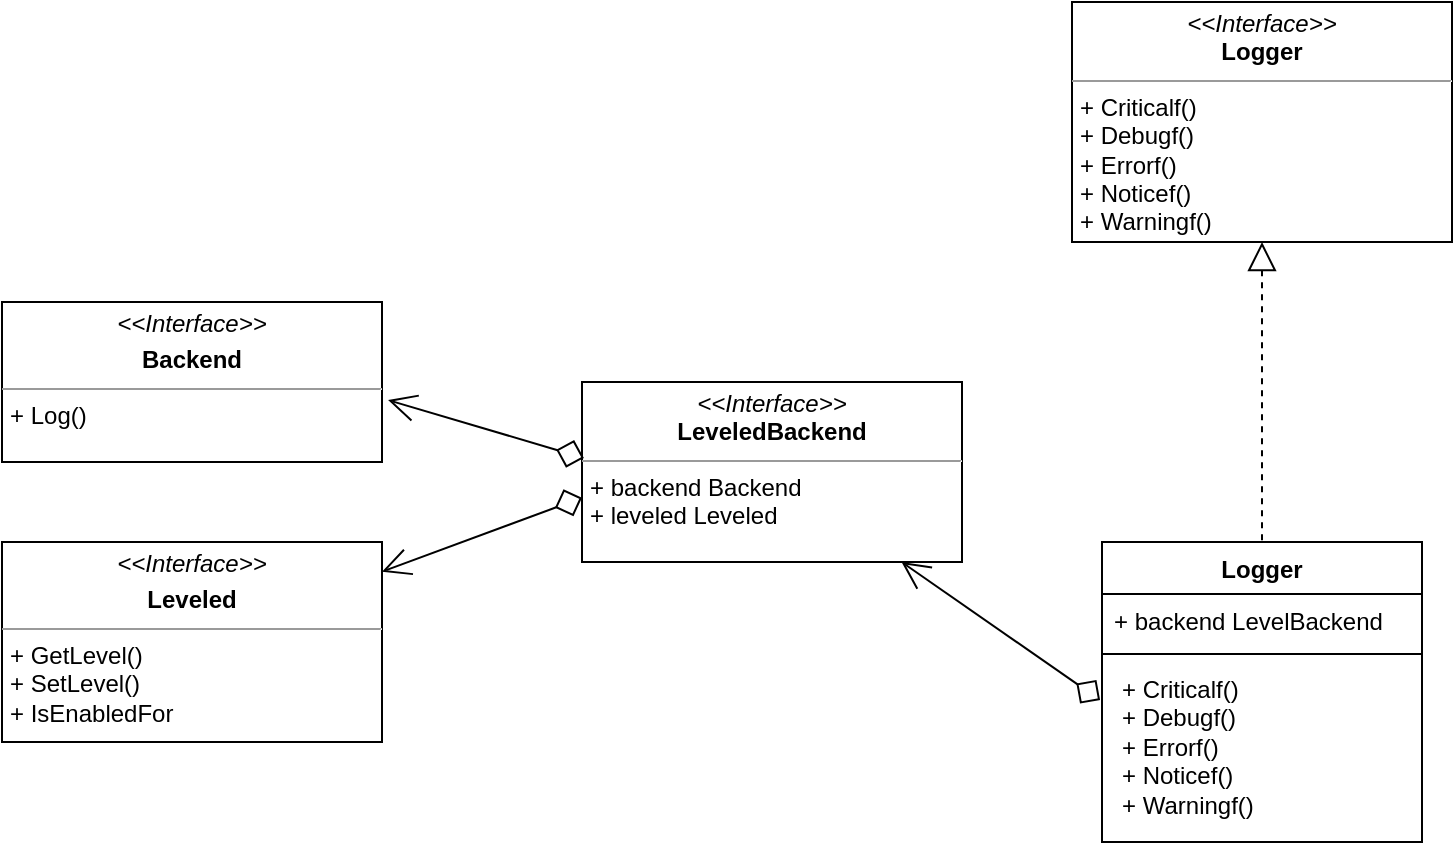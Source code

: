 <mxfile version="21.6.2" type="github">
  <diagram name="第 1 页" id="C8F_8G8UbAYyNVF-1tt0">
    <mxGraphModel dx="1468" dy="700" grid="1" gridSize="10" guides="1" tooltips="1" connect="1" arrows="1" fold="1" page="1" pageScale="1" pageWidth="827" pageHeight="1169" math="0" shadow="0">
      <root>
        <mxCell id="0" />
        <mxCell id="1" parent="0" />
        <mxCell id="jlT5fo8M9xFSbZz8VViN-14" style="edgeStyle=orthogonalEdgeStyle;rounded=0;orthogonalLoop=1;jettySize=auto;html=1;entryX=0.5;entryY=0;entryDx=0;entryDy=0;dashed=1;endArrow=none;endFill=0;startArrow=block;startFill=0;endSize=8;startSize=12;" edge="1" parent="1" source="jlT5fo8M9xFSbZz8VViN-1" target="jlT5fo8M9xFSbZz8VViN-2">
          <mxGeometry relative="1" as="geometry" />
        </mxCell>
        <mxCell id="jlT5fo8M9xFSbZz8VViN-1" value="&lt;p style=&quot;margin:0px;margin-top:4px;text-align:center;&quot;&gt;&lt;i&gt;&amp;lt;&amp;lt;Interface&amp;gt;&amp;gt;&lt;/i&gt;&lt;br&gt;&lt;b&gt;Logger&lt;/b&gt;&lt;/p&gt;&lt;hr size=&quot;1&quot;&gt;&lt;p style=&quot;margin:0px;margin-left:4px;&quot;&gt;+ Criticalf()&lt;/p&gt;&lt;p style=&quot;margin:0px;margin-left:4px;&quot;&gt;+ Debugf()&lt;/p&gt;&lt;p style=&quot;margin:0px;margin-left:4px;&quot;&gt;+ Errorf()&lt;/p&gt;&lt;p style=&quot;margin:0px;margin-left:4px;&quot;&gt;+ Noticef()&lt;/p&gt;&lt;p style=&quot;margin:0px;margin-left:4px;&quot;&gt;+ Warningf()&lt;/p&gt;" style="verticalAlign=top;align=left;overflow=fill;fontSize=12;fontFamily=Helvetica;html=1;whiteSpace=wrap;" vertex="1" parent="1">
          <mxGeometry x="545" y="20" width="190" height="120" as="geometry" />
        </mxCell>
        <mxCell id="jlT5fo8M9xFSbZz8VViN-2" value="Logger" style="swimlane;fontStyle=1;align=center;verticalAlign=top;childLayout=stackLayout;horizontal=1;startSize=26;horizontalStack=0;resizeParent=1;resizeParentMax=0;resizeLast=0;collapsible=1;marginBottom=0;whiteSpace=wrap;html=1;" vertex="1" parent="1">
          <mxGeometry x="560" y="290" width="160" height="150" as="geometry" />
        </mxCell>
        <mxCell id="jlT5fo8M9xFSbZz8VViN-3" value="+ backend LevelBackend" style="text;strokeColor=none;fillColor=none;align=left;verticalAlign=top;spacingLeft=4;spacingRight=4;overflow=hidden;rotatable=0;points=[[0,0.5],[1,0.5]];portConstraint=eastwest;whiteSpace=wrap;html=1;" vertex="1" parent="jlT5fo8M9xFSbZz8VViN-2">
          <mxGeometry y="26" width="160" height="26" as="geometry" />
        </mxCell>
        <mxCell id="jlT5fo8M9xFSbZz8VViN-4" value="" style="line;strokeWidth=1;fillColor=none;align=left;verticalAlign=middle;spacingTop=-1;spacingLeft=3;spacingRight=3;rotatable=0;labelPosition=right;points=[];portConstraint=eastwest;strokeColor=inherit;" vertex="1" parent="jlT5fo8M9xFSbZz8VViN-2">
          <mxGeometry y="52" width="160" height="8" as="geometry" />
        </mxCell>
        <mxCell id="jlT5fo8M9xFSbZz8VViN-5" value="&lt;p style=&quot;border-color: var(--border-color); margin: 0px 0px 0px 4px;&quot;&gt;+ Criticalf()&lt;/p&gt;&lt;p style=&quot;border-color: var(--border-color); margin: 0px 0px 0px 4px;&quot;&gt;+ Debugf()&lt;/p&gt;&lt;p style=&quot;border-color: var(--border-color); margin: 0px 0px 0px 4px;&quot;&gt;+ Errorf()&lt;/p&gt;&lt;p style=&quot;border-color: var(--border-color); margin: 0px 0px 0px 4px;&quot;&gt;+ Noticef()&lt;/p&gt;&lt;p style=&quot;border-color: var(--border-color); margin: 0px 0px 0px 4px;&quot;&gt;+ Warningf()&lt;/p&gt;" style="text;strokeColor=none;fillColor=none;align=left;verticalAlign=top;spacingLeft=4;spacingRight=4;overflow=hidden;rotatable=0;points=[[0,0.5],[1,0.5]];portConstraint=eastwest;whiteSpace=wrap;html=1;" vertex="1" parent="jlT5fo8M9xFSbZz8VViN-2">
          <mxGeometry y="60" width="160" height="90" as="geometry" />
        </mxCell>
        <mxCell id="jlT5fo8M9xFSbZz8VViN-13" style="rounded=0;orthogonalLoop=1;jettySize=auto;html=1;entryX=-0.006;entryY=0.211;entryDx=0;entryDy=0;entryPerimeter=0;endArrow=diamond;endFill=0;startArrow=open;startFill=0;endSize=12;startSize=12;" edge="1" parent="1" source="jlT5fo8M9xFSbZz8VViN-6" target="jlT5fo8M9xFSbZz8VViN-5">
          <mxGeometry relative="1" as="geometry" />
        </mxCell>
        <mxCell id="jlT5fo8M9xFSbZz8VViN-6" value="&lt;p style=&quot;margin:0px;margin-top:4px;text-align:center;&quot;&gt;&lt;i&gt;&amp;lt;&amp;lt;Interface&amp;gt;&amp;gt;&lt;/i&gt;&lt;br&gt;&lt;b&gt;LeveledBackend&lt;/b&gt;&lt;/p&gt;&lt;hr size=&quot;1&quot;&gt;&lt;p style=&quot;margin:0px;margin-left:4px;&quot;&gt;+ backend Backend&lt;br&gt;+ leveled Leveled&lt;/p&gt;" style="verticalAlign=top;align=left;overflow=fill;fontSize=12;fontFamily=Helvetica;html=1;whiteSpace=wrap;" vertex="1" parent="1">
          <mxGeometry x="300" y="210" width="190" height="90" as="geometry" />
        </mxCell>
        <mxCell id="jlT5fo8M9xFSbZz8VViN-10" style="rounded=0;orthogonalLoop=1;jettySize=auto;html=1;entryX=0.005;entryY=0.422;entryDx=0;entryDy=0;entryPerimeter=0;exitX=1.016;exitY=0.613;exitDx=0;exitDy=0;exitPerimeter=0;endArrow=diamond;endFill=0;startArrow=open;startFill=0;endSize=12;startSize=12;" edge="1" parent="1" source="jlT5fo8M9xFSbZz8VViN-8" target="jlT5fo8M9xFSbZz8VViN-6">
          <mxGeometry relative="1" as="geometry" />
        </mxCell>
        <mxCell id="jlT5fo8M9xFSbZz8VViN-8" value="&lt;p style=&quot;margin:0px;margin-top:4px;text-align:center;&quot;&gt;&lt;i&gt;&amp;lt;&amp;lt;Interface&amp;gt;&amp;gt;&lt;/i&gt;&lt;/p&gt;&lt;p style=&quot;margin:0px;margin-top:4px;text-align:center;&quot;&gt;&lt;b&gt;Backend&lt;/b&gt;&lt;/p&gt;&lt;hr size=&quot;1&quot;&gt;&lt;p style=&quot;margin:0px;margin-left:4px;&quot;&gt;+ Log()&lt;br&gt;&lt;/p&gt;" style="verticalAlign=top;align=left;overflow=fill;fontSize=12;fontFamily=Helvetica;html=1;whiteSpace=wrap;" vertex="1" parent="1">
          <mxGeometry x="10" y="170" width="190" height="80" as="geometry" />
        </mxCell>
        <mxCell id="jlT5fo8M9xFSbZz8VViN-11" style="rounded=0;orthogonalLoop=1;jettySize=auto;html=1;entryX=0;entryY=0.643;entryDx=0;entryDy=0;entryPerimeter=0;endArrow=diamond;endFill=0;endSize=12;startArrow=open;startFill=0;startSize=12;" edge="1" parent="1" source="jlT5fo8M9xFSbZz8VViN-9" target="jlT5fo8M9xFSbZz8VViN-6">
          <mxGeometry relative="1" as="geometry" />
        </mxCell>
        <mxCell id="jlT5fo8M9xFSbZz8VViN-9" value="&lt;p style=&quot;margin:0px;margin-top:4px;text-align:center;&quot;&gt;&lt;i&gt;&amp;lt;&amp;lt;Interface&amp;gt;&amp;gt;&lt;/i&gt;&lt;/p&gt;&lt;p style=&quot;margin:0px;margin-top:4px;text-align:center;&quot;&gt;&lt;b&gt;Leveled&lt;/b&gt;&lt;/p&gt;&lt;hr size=&quot;1&quot;&gt;&lt;p style=&quot;margin:0px;margin-left:4px;&quot;&gt;+ GetLevel()&lt;br&gt;&lt;/p&gt;&lt;p style=&quot;margin:0px;margin-left:4px;&quot;&gt;+ SetLevel()&lt;/p&gt;&lt;p style=&quot;margin:0px;margin-left:4px;&quot;&gt;+ IsEnabledFor&lt;/p&gt;&lt;p style=&quot;margin:0px;margin-left:4px;&quot;&gt;&lt;br&gt;&lt;/p&gt;" style="verticalAlign=top;align=left;overflow=fill;fontSize=12;fontFamily=Helvetica;html=1;whiteSpace=wrap;" vertex="1" parent="1">
          <mxGeometry x="10" y="290" width="190" height="100" as="geometry" />
        </mxCell>
      </root>
    </mxGraphModel>
  </diagram>
</mxfile>
